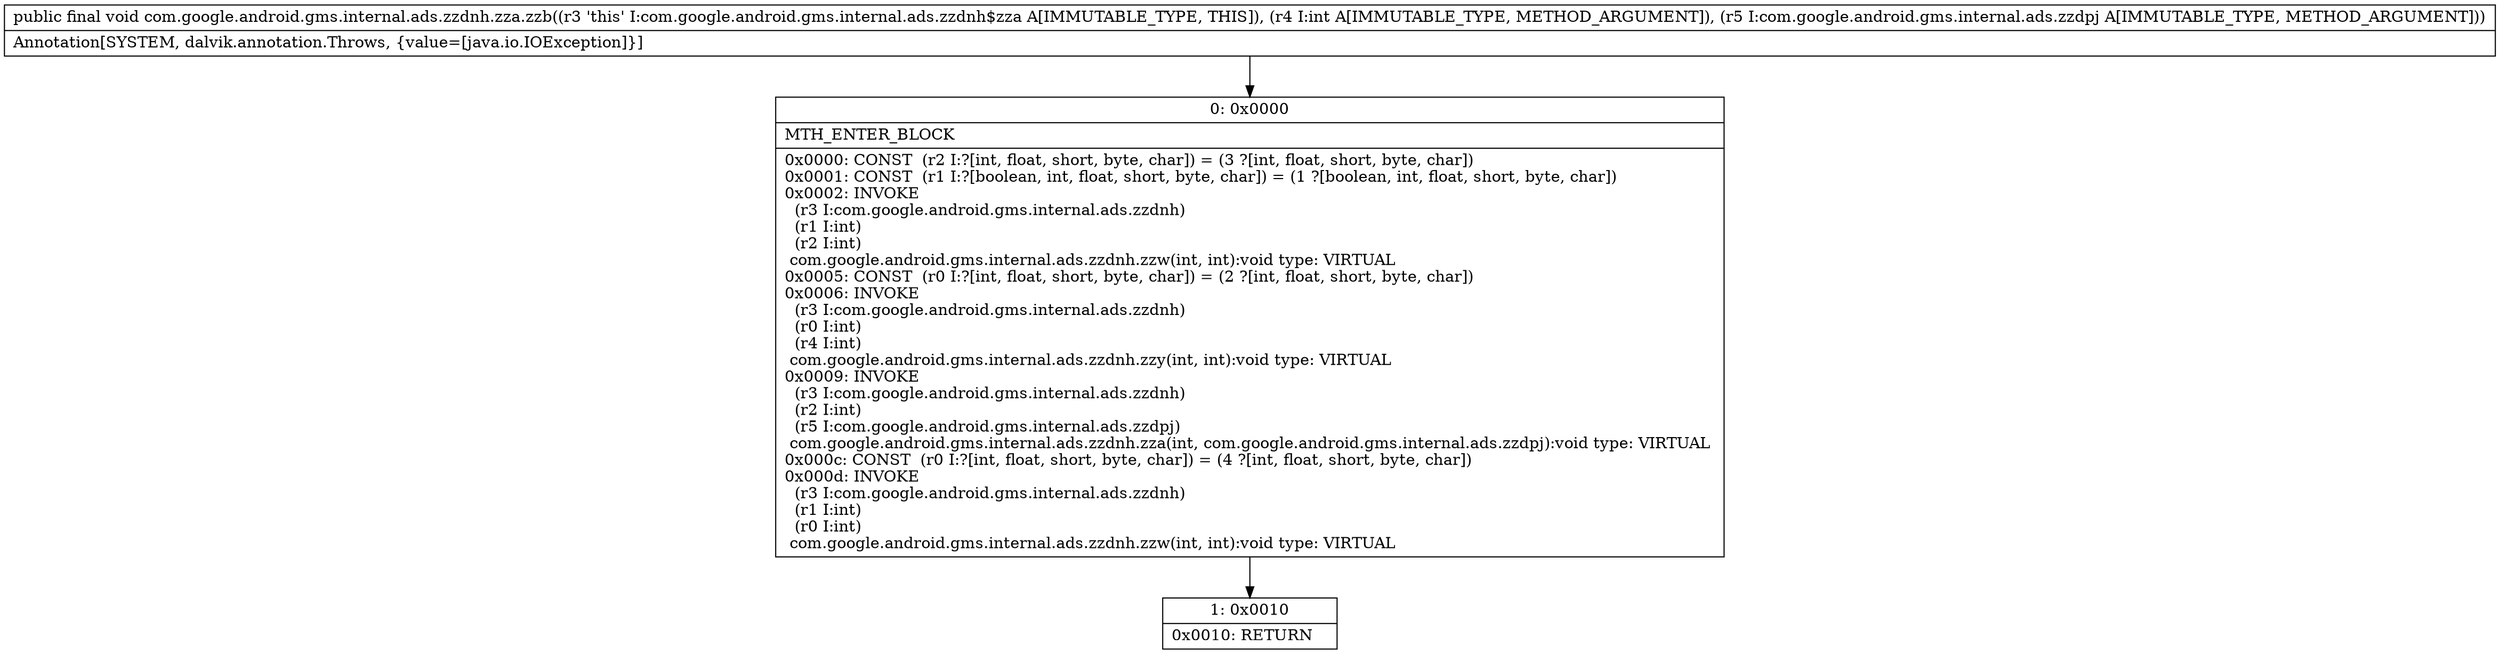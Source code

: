 digraph "CFG forcom.google.android.gms.internal.ads.zzdnh.zza.zzb(ILcom\/google\/android\/gms\/internal\/ads\/zzdpj;)V" {
Node_0 [shape=record,label="{0\:\ 0x0000|MTH_ENTER_BLOCK\l|0x0000: CONST  (r2 I:?[int, float, short, byte, char]) = (3 ?[int, float, short, byte, char]) \l0x0001: CONST  (r1 I:?[boolean, int, float, short, byte, char]) = (1 ?[boolean, int, float, short, byte, char]) \l0x0002: INVOKE  \l  (r3 I:com.google.android.gms.internal.ads.zzdnh)\l  (r1 I:int)\l  (r2 I:int)\l com.google.android.gms.internal.ads.zzdnh.zzw(int, int):void type: VIRTUAL \l0x0005: CONST  (r0 I:?[int, float, short, byte, char]) = (2 ?[int, float, short, byte, char]) \l0x0006: INVOKE  \l  (r3 I:com.google.android.gms.internal.ads.zzdnh)\l  (r0 I:int)\l  (r4 I:int)\l com.google.android.gms.internal.ads.zzdnh.zzy(int, int):void type: VIRTUAL \l0x0009: INVOKE  \l  (r3 I:com.google.android.gms.internal.ads.zzdnh)\l  (r2 I:int)\l  (r5 I:com.google.android.gms.internal.ads.zzdpj)\l com.google.android.gms.internal.ads.zzdnh.zza(int, com.google.android.gms.internal.ads.zzdpj):void type: VIRTUAL \l0x000c: CONST  (r0 I:?[int, float, short, byte, char]) = (4 ?[int, float, short, byte, char]) \l0x000d: INVOKE  \l  (r3 I:com.google.android.gms.internal.ads.zzdnh)\l  (r1 I:int)\l  (r0 I:int)\l com.google.android.gms.internal.ads.zzdnh.zzw(int, int):void type: VIRTUAL \l}"];
Node_1 [shape=record,label="{1\:\ 0x0010|0x0010: RETURN   \l}"];
MethodNode[shape=record,label="{public final void com.google.android.gms.internal.ads.zzdnh.zza.zzb((r3 'this' I:com.google.android.gms.internal.ads.zzdnh$zza A[IMMUTABLE_TYPE, THIS]), (r4 I:int A[IMMUTABLE_TYPE, METHOD_ARGUMENT]), (r5 I:com.google.android.gms.internal.ads.zzdpj A[IMMUTABLE_TYPE, METHOD_ARGUMENT]))  | Annotation[SYSTEM, dalvik.annotation.Throws, \{value=[java.io.IOException]\}]\l}"];
MethodNode -> Node_0;
Node_0 -> Node_1;
}

